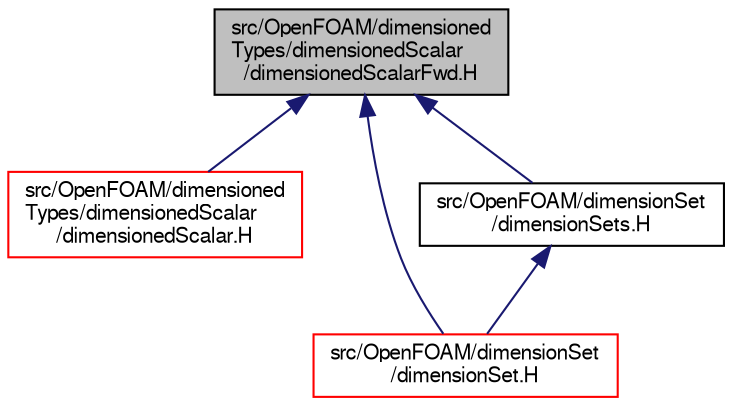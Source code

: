 digraph "src/OpenFOAM/dimensionedTypes/dimensionedScalar/dimensionedScalarFwd.H"
{
  bgcolor="transparent";
  edge [fontname="FreeSans",fontsize="10",labelfontname="FreeSans",labelfontsize="10"];
  node [fontname="FreeSans",fontsize="10",shape=record];
  Node24 [label="src/OpenFOAM/dimensioned\lTypes/dimensionedScalar\l/dimensionedScalarFwd.H",height=0.2,width=0.4,color="black", fillcolor="grey75", style="filled", fontcolor="black"];
  Node24 -> Node25 [dir="back",color="midnightblue",fontsize="10",style="solid",fontname="FreeSans"];
  Node25 [label="src/OpenFOAM/dimensioned\lTypes/dimensionedScalar\l/dimensionedScalar.H",height=0.2,width=0.4,color="red",URL="$a09347.html"];
  Node24 -> Node2191 [dir="back",color="midnightblue",fontsize="10",style="solid",fontname="FreeSans"];
  Node2191 [label="src/OpenFOAM/dimensionSet\l/dimensionSet.H",height=0.2,width=0.4,color="red",URL="$a09386.html"];
  Node24 -> Node2967 [dir="back",color="midnightblue",fontsize="10",style="solid",fontname="FreeSans"];
  Node2967 [label="src/OpenFOAM/dimensionSet\l/dimensionSets.H",height=0.2,width=0.4,color="black",URL="$a09395.html",tooltip="Useful dimension sets. "];
  Node2967 -> Node2191 [dir="back",color="midnightblue",fontsize="10",style="solid",fontname="FreeSans"];
}
